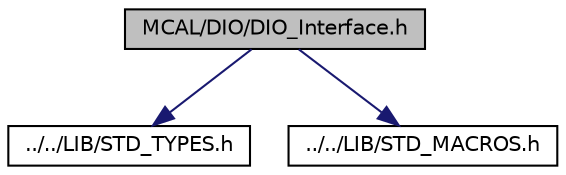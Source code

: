 digraph "MCAL/DIO/DIO_Interface.h"
{
 // LATEX_PDF_SIZE
  edge [fontname="Helvetica",fontsize="10",labelfontname="Helvetica",labelfontsize="10"];
  node [fontname="Helvetica",fontsize="10",shape=record];
  Node1 [label="MCAL/DIO/DIO_Interface.h",height=0.2,width=0.4,color="black", fillcolor="grey75", style="filled", fontcolor="black",tooltip=" "];
  Node1 -> Node2 [color="midnightblue",fontsize="10",style="solid"];
  Node2 [label="../../LIB/STD_TYPES.h",height=0.2,width=0.4,color="black", fillcolor="white", style="filled",URL="$d1/de4/_s_t_d___t_y_p_e_s_8h.html",tooltip=" "];
  Node1 -> Node3 [color="midnightblue",fontsize="10",style="solid"];
  Node3 [label="../../LIB/STD_MACROS.h",height=0.2,width=0.4,color="black", fillcolor="white", style="filled",URL="$d7/dca/_s_t_d___m_a_c_r_o_s_8h.html",tooltip=" "];
}
